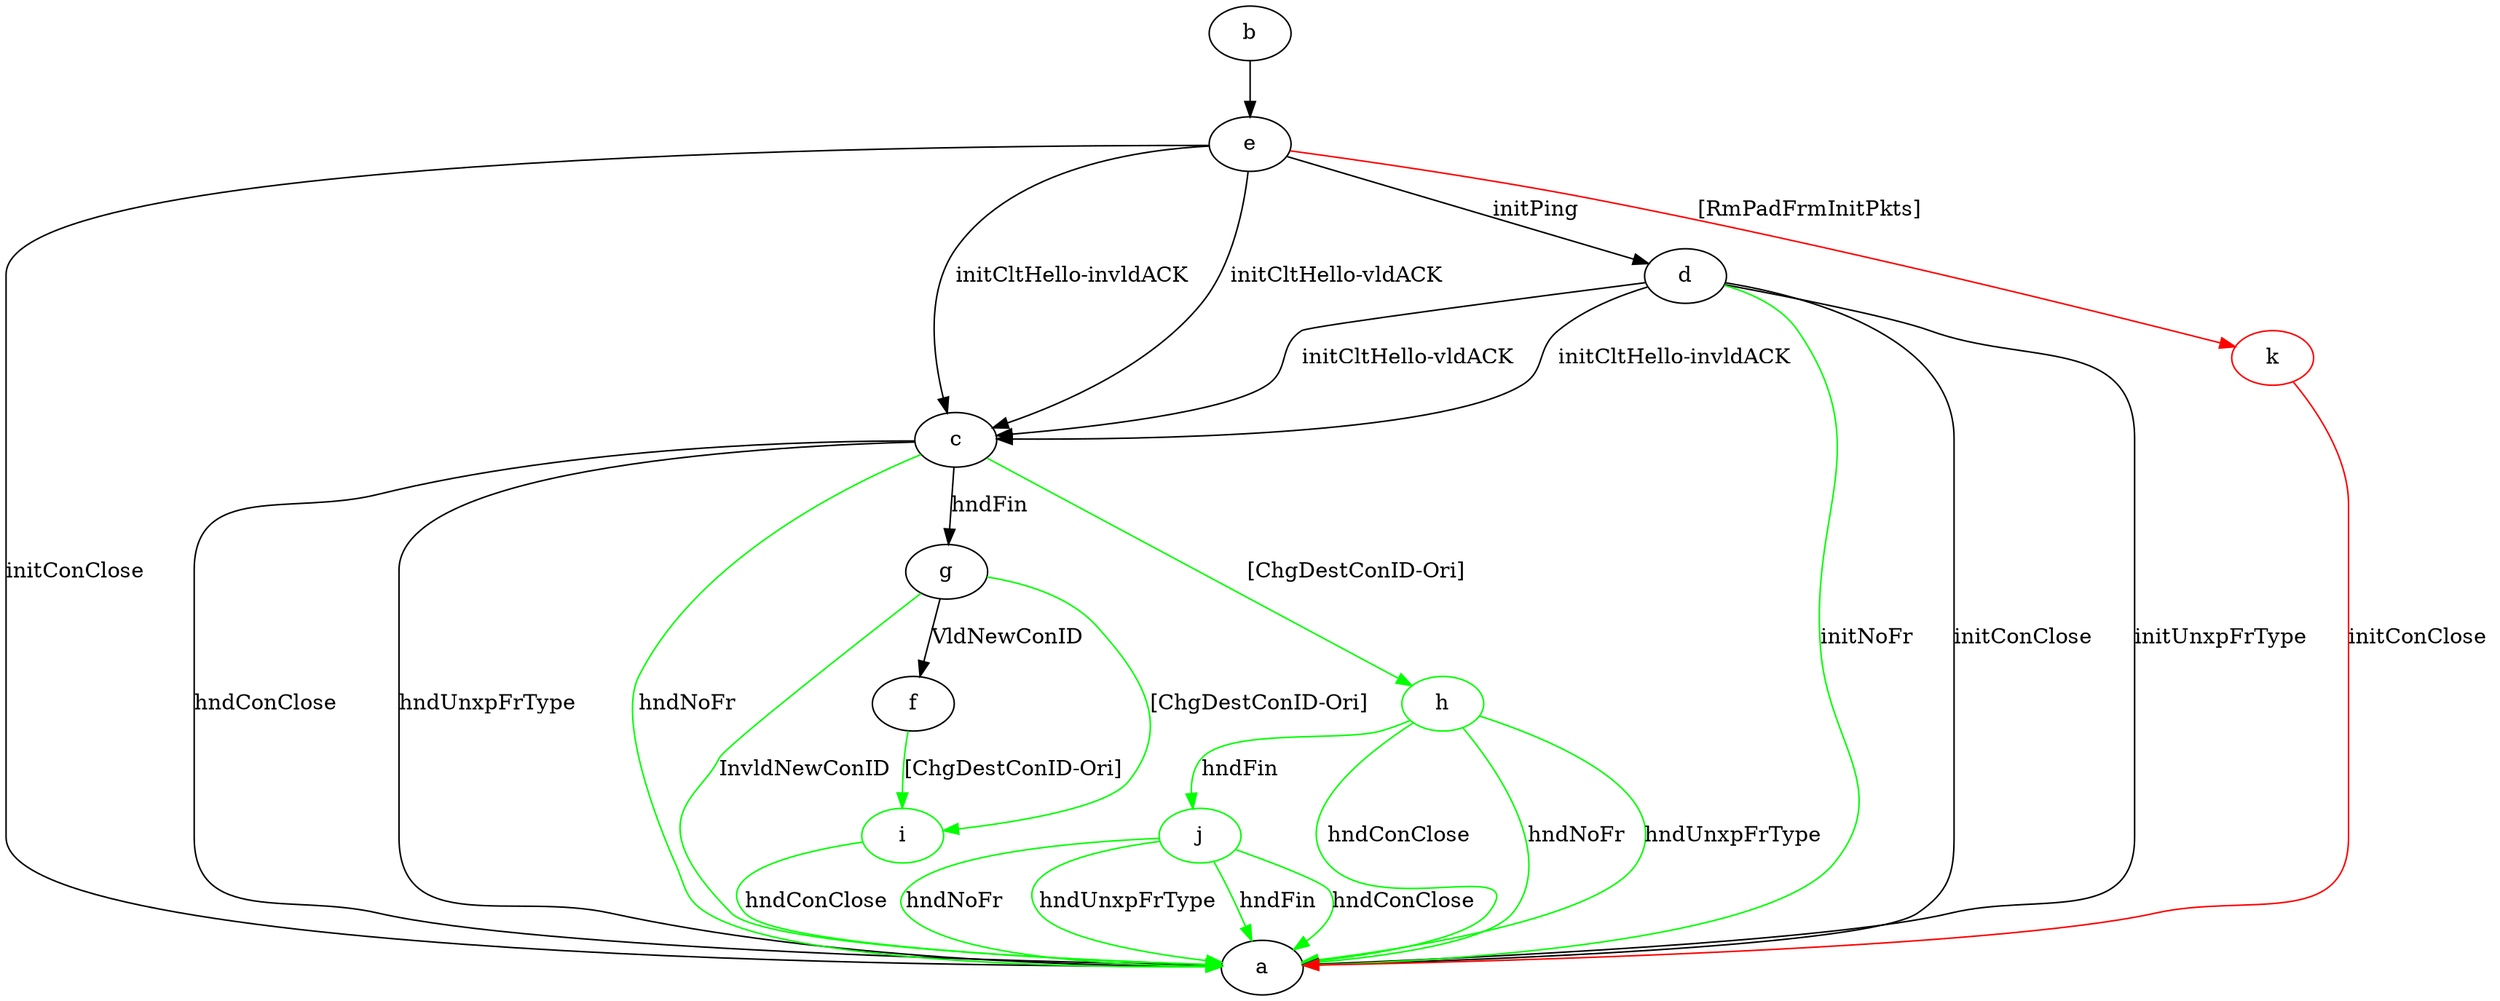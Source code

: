 digraph "" {
	b -> e	[key=0];
	c -> a	[key=0,
		label="hndConClose "];
	c -> a	[key=1,
		label="hndUnxpFrType "];
	c -> a	[key=2,
		color=green,
		label="hndNoFr "];
	c -> g	[key=0,
		label="hndFin "];
	h	[color=green];
	c -> h	[key=0,
		color=green,
		label="[ChgDestConID-Ori] "];
	d -> a	[key=0,
		label="initConClose "];
	d -> a	[key=1,
		label="initUnxpFrType "];
	d -> a	[key=2,
		color=green,
		label="initNoFr "];
	d -> c	[key=0,
		label="initCltHello-vldACK "];
	d -> c	[key=1,
		label="initCltHello-invldACK "];
	e -> a	[key=0,
		label="initConClose "];
	e -> c	[key=0,
		label="initCltHello-vldACK "];
	e -> c	[key=1,
		label="initCltHello-invldACK "];
	e -> d	[key=0,
		label="initPing "];
	k	[color=red];
	e -> k	[key=0,
		color=red,
		label="[RmPadFrmInitPkts] "];
	i	[color=green];
	f -> i	[key=0,
		color=green,
		label="[ChgDestConID-Ori] "];
	g -> a	[key=0,
		color=green,
		label="InvldNewConID "];
	g -> f	[key=0,
		label="VldNewConID "];
	g -> i	[key=0,
		color=green,
		label="[ChgDestConID-Ori] "];
	h -> a	[key=0,
		color=green,
		label="hndConClose "];
	h -> a	[key=1,
		color=green,
		label="hndNoFr "];
	h -> a	[key=2,
		color=green,
		label="hndUnxpFrType "];
	j	[color=green];
	h -> j	[key=0,
		color=green,
		label="hndFin "];
	i -> a	[key=0,
		color=green,
		label="hndConClose "];
	j -> a	[key=0,
		color=green,
		label="hndFin "];
	j -> a	[key=1,
		color=green,
		label="hndConClose "];
	j -> a	[key=2,
		color=green,
		label="hndNoFr "];
	j -> a	[key=3,
		color=green,
		label="hndUnxpFrType "];
	k -> a	[key=0,
		color=red,
		label="initConClose "];
}
